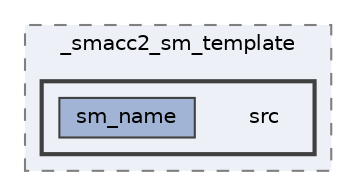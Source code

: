 digraph "smacc2_performance_tools/_smacc2_sm_template/src"
{
 // LATEX_PDF_SIZE
  bgcolor="transparent";
  edge [fontname=Helvetica,fontsize=10,labelfontname=Helvetica,labelfontsize=10];
  node [fontname=Helvetica,fontsize=10,shape=box,height=0.2,width=0.4];
  compound=true
  subgraph clusterdir_664f42d703210a86265efaf86ba52d1d {
    graph [ bgcolor="#edf0f7", pencolor="grey50", label="_smacc2_sm_template", fontname=Helvetica,fontsize=10 style="filled,dashed", URL="dir_664f42d703210a86265efaf86ba52d1d.html",tooltip=""]
  subgraph clusterdir_35c48257566775d7a36c0cf4b6b91c6f {
    graph [ bgcolor="#edf0f7", pencolor="grey25", label="", fontname=Helvetica,fontsize=10 style="filled,bold", URL="dir_35c48257566775d7a36c0cf4b6b91c6f.html",tooltip=""]
    dir_35c48257566775d7a36c0cf4b6b91c6f [shape=plaintext, label="src"];
  dir_4c70fd45346d7d11e8438c62e179000c [label="sm_name", fillcolor="#a2b4d6", color="grey25", style="filled", URL="dir_4c70fd45346d7d11e8438c62e179000c.html",tooltip=""];
  }
  }
}
